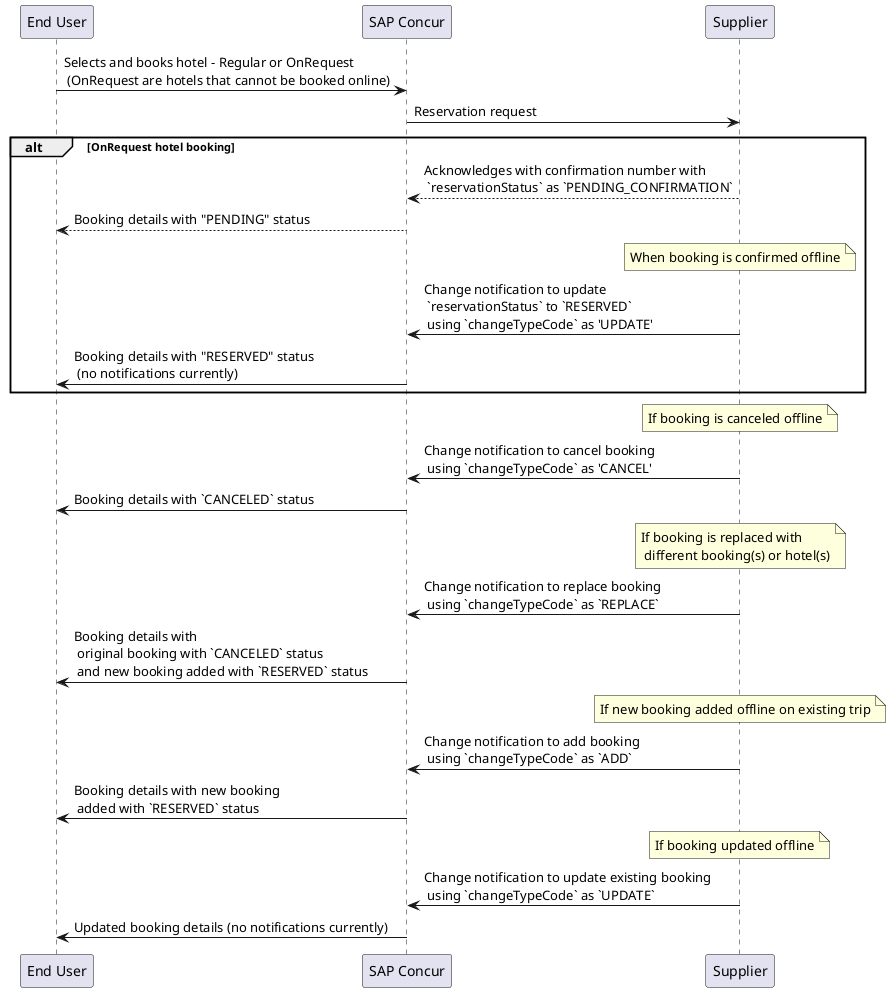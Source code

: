 @startuml ChangeNotificationAPI

participant "End User" as user
participant "SAP Concur" as concur
participant "Supplier" as supplier

user -> concur: Selects and books hotel - Regular or OnRequest \n (OnRequest are hotels that cannot be booked online)
concur -> supplier: Reservation request

alt OnRequest hotel booking
supplier --> concur: Acknowledges with confirmation number with \n `reservationStatus` as `PENDING_CONFIRMATION`
concur --> user: Booking details with "PENDING" status

note over supplier: When booking is confirmed offline
supplier -> concur: Change notification to update \n `reservationStatus` to `RESERVED` \n using `changeTypeCode` as 'UPDATE'
concur -> user: Booking details with "RESERVED" status \n (no notifications currently)
end

note over supplier: If booking is canceled offline
supplier -> concur: Change notification to cancel booking \n using `changeTypeCode` as 'CANCEL'
concur -> user: Booking details with `CANCELED` status

note over supplier: If booking is replaced with \n different booking(s) or hotel(s)
supplier -> concur: Change notification to replace booking \n using `changeTypeCode` as `REPLACE`
concur -> user: Booking details with \n original booking with `CANCELED` status \n and new booking added with `RESERVED` status

note over supplier: If new booking added offline on existing trip
supplier -> concur: Change notification to add booking \n using `changeTypeCode` as `ADD`
concur -> user: Booking details with new booking \n added with `RESERVED` status

note over supplier: If booking updated offline
supplier -> concur: Change notification to update existing booking \n using `changeTypeCode` as `UPDATE`
concur -> user: Updated booking details (no notifications currently)

@enduml
